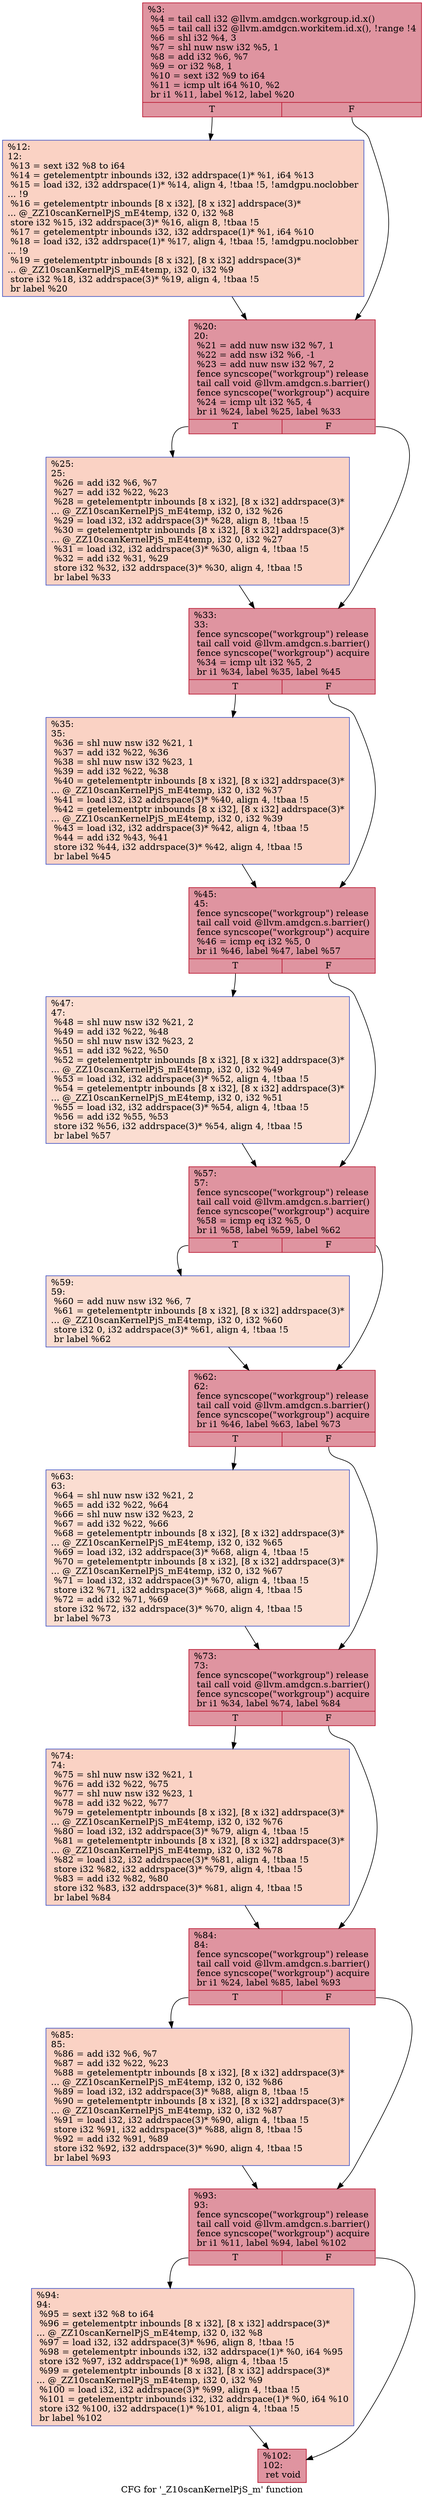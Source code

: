 digraph "CFG for '_Z10scanKernelPjS_m' function" {
	label="CFG for '_Z10scanKernelPjS_m' function";

	Node0x4bf95c0 [shape=record,color="#b70d28ff", style=filled, fillcolor="#b70d2870",label="{%3:\l  %4 = tail call i32 @llvm.amdgcn.workgroup.id.x()\l  %5 = tail call i32 @llvm.amdgcn.workitem.id.x(), !range !4\l  %6 = shl i32 %4, 3\l  %7 = shl nuw nsw i32 %5, 1\l  %8 = add i32 %6, %7\l  %9 = or i32 %8, 1\l  %10 = sext i32 %9 to i64\l  %11 = icmp ult i64 %10, %2\l  br i1 %11, label %12, label %20\l|{<s0>T|<s1>F}}"];
	Node0x4bf95c0:s0 -> Node0x4bf97a0;
	Node0x4bf95c0:s1 -> Node0x4bfafd0;
	Node0x4bf97a0 [shape=record,color="#3d50c3ff", style=filled, fillcolor="#f4987a70",label="{%12:\l12:                                               \l  %13 = sext i32 %8 to i64\l  %14 = getelementptr inbounds i32, i32 addrspace(1)* %1, i64 %13\l  %15 = load i32, i32 addrspace(1)* %14, align 4, !tbaa !5, !amdgpu.noclobber\l... !9\l  %16 = getelementptr inbounds [8 x i32], [8 x i32] addrspace(3)*\l... @_ZZ10scanKernelPjS_mE4temp, i32 0, i32 %8\l  store i32 %15, i32 addrspace(3)* %16, align 8, !tbaa !5\l  %17 = getelementptr inbounds i32, i32 addrspace(1)* %1, i64 %10\l  %18 = load i32, i32 addrspace(1)* %17, align 4, !tbaa !5, !amdgpu.noclobber\l... !9\l  %19 = getelementptr inbounds [8 x i32], [8 x i32] addrspace(3)*\l... @_ZZ10scanKernelPjS_mE4temp, i32 0, i32 %9\l  store i32 %18, i32 addrspace(3)* %19, align 4, !tbaa !5\l  br label %20\l}"];
	Node0x4bf97a0 -> Node0x4bfafd0;
	Node0x4bfafd0 [shape=record,color="#b70d28ff", style=filled, fillcolor="#b70d2870",label="{%20:\l20:                                               \l  %21 = add nuw nsw i32 %7, 1\l  %22 = add nsw i32 %6, -1\l  %23 = add nuw nsw i32 %7, 2\l  fence syncscope(\"workgroup\") release\l  tail call void @llvm.amdgcn.s.barrier()\l  fence syncscope(\"workgroup\") acquire\l  %24 = icmp ult i32 %5, 4\l  br i1 %24, label %25, label %33\l|{<s0>T|<s1>F}}"];
	Node0x4bfafd0:s0 -> Node0x4bfcc30;
	Node0x4bfafd0:s1 -> Node0x4bfcc80;
	Node0x4bfcc30 [shape=record,color="#3d50c3ff", style=filled, fillcolor="#f4987a70",label="{%25:\l25:                                               \l  %26 = add i32 %6, %7\l  %27 = add i32 %22, %23\l  %28 = getelementptr inbounds [8 x i32], [8 x i32] addrspace(3)*\l... @_ZZ10scanKernelPjS_mE4temp, i32 0, i32 %26\l  %29 = load i32, i32 addrspace(3)* %28, align 8, !tbaa !5\l  %30 = getelementptr inbounds [8 x i32], [8 x i32] addrspace(3)*\l... @_ZZ10scanKernelPjS_mE4temp, i32 0, i32 %27\l  %31 = load i32, i32 addrspace(3)* %30, align 4, !tbaa !5\l  %32 = add i32 %31, %29\l  store i32 %32, i32 addrspace(3)* %30, align 4, !tbaa !5\l  br label %33\l}"];
	Node0x4bfcc30 -> Node0x4bfcc80;
	Node0x4bfcc80 [shape=record,color="#b70d28ff", style=filled, fillcolor="#b70d2870",label="{%33:\l33:                                               \l  fence syncscope(\"workgroup\") release\l  tail call void @llvm.amdgcn.s.barrier()\l  fence syncscope(\"workgroup\") acquire\l  %34 = icmp ult i32 %5, 2\l  br i1 %34, label %35, label %45\l|{<s0>T|<s1>F}}"];
	Node0x4bfcc80:s0 -> Node0x4bfd620;
	Node0x4bfcc80:s1 -> Node0x4bfd670;
	Node0x4bfd620 [shape=record,color="#3d50c3ff", style=filled, fillcolor="#f4987a70",label="{%35:\l35:                                               \l  %36 = shl nuw nsw i32 %21, 1\l  %37 = add i32 %22, %36\l  %38 = shl nuw nsw i32 %23, 1\l  %39 = add i32 %22, %38\l  %40 = getelementptr inbounds [8 x i32], [8 x i32] addrspace(3)*\l... @_ZZ10scanKernelPjS_mE4temp, i32 0, i32 %37\l  %41 = load i32, i32 addrspace(3)* %40, align 4, !tbaa !5\l  %42 = getelementptr inbounds [8 x i32], [8 x i32] addrspace(3)*\l... @_ZZ10scanKernelPjS_mE4temp, i32 0, i32 %39\l  %43 = load i32, i32 addrspace(3)* %42, align 4, !tbaa !5\l  %44 = add i32 %43, %41\l  store i32 %44, i32 addrspace(3)* %42, align 4, !tbaa !5\l  br label %45\l}"];
	Node0x4bfd620 -> Node0x4bfd670;
	Node0x4bfd670 [shape=record,color="#b70d28ff", style=filled, fillcolor="#b70d2870",label="{%45:\l45:                                               \l  fence syncscope(\"workgroup\") release\l  tail call void @llvm.amdgcn.s.barrier()\l  fence syncscope(\"workgroup\") acquire\l  %46 = icmp eq i32 %5, 0\l  br i1 %46, label %47, label %57\l|{<s0>T|<s1>F}}"];
	Node0x4bfd670:s0 -> Node0x4bfdfa0;
	Node0x4bfd670:s1 -> Node0x4bfdff0;
	Node0x4bfdfa0 [shape=record,color="#3d50c3ff", style=filled, fillcolor="#f7b39670",label="{%47:\l47:                                               \l  %48 = shl nuw nsw i32 %21, 2\l  %49 = add i32 %22, %48\l  %50 = shl nuw nsw i32 %23, 2\l  %51 = add i32 %22, %50\l  %52 = getelementptr inbounds [8 x i32], [8 x i32] addrspace(3)*\l... @_ZZ10scanKernelPjS_mE4temp, i32 0, i32 %49\l  %53 = load i32, i32 addrspace(3)* %52, align 4, !tbaa !5\l  %54 = getelementptr inbounds [8 x i32], [8 x i32] addrspace(3)*\l... @_ZZ10scanKernelPjS_mE4temp, i32 0, i32 %51\l  %55 = load i32, i32 addrspace(3)* %54, align 4, !tbaa !5\l  %56 = add i32 %55, %53\l  store i32 %56, i32 addrspace(3)* %54, align 4, !tbaa !5\l  br label %57\l}"];
	Node0x4bfdfa0 -> Node0x4bfdff0;
	Node0x4bfdff0 [shape=record,color="#b70d28ff", style=filled, fillcolor="#b70d2870",label="{%57:\l57:                                               \l  fence syncscope(\"workgroup\") release\l  tail call void @llvm.amdgcn.s.barrier()\l  fence syncscope(\"workgroup\") acquire\l  %58 = icmp eq i32 %5, 0\l  br i1 %58, label %59, label %62\l|{<s0>T|<s1>F}}"];
	Node0x4bfdff0:s0 -> Node0x4bfe920;
	Node0x4bfdff0:s1 -> Node0x4bfe970;
	Node0x4bfe920 [shape=record,color="#3d50c3ff", style=filled, fillcolor="#f7b39670",label="{%59:\l59:                                               \l  %60 = add nuw nsw i32 %6, 7\l  %61 = getelementptr inbounds [8 x i32], [8 x i32] addrspace(3)*\l... @_ZZ10scanKernelPjS_mE4temp, i32 0, i32 %60\l  store i32 0, i32 addrspace(3)* %61, align 4, !tbaa !5\l  br label %62\l}"];
	Node0x4bfe920 -> Node0x4bfe970;
	Node0x4bfe970 [shape=record,color="#b70d28ff", style=filled, fillcolor="#b70d2870",label="{%62:\l62:                                               \l  fence syncscope(\"workgroup\") release\l  tail call void @llvm.amdgcn.s.barrier()\l  fence syncscope(\"workgroup\") acquire\l  br i1 %46, label %63, label %73\l|{<s0>T|<s1>F}}"];
	Node0x4bfe970:s0 -> Node0x4bfee60;
	Node0x4bfe970:s1 -> Node0x4bfeeb0;
	Node0x4bfee60 [shape=record,color="#3d50c3ff", style=filled, fillcolor="#f7b39670",label="{%63:\l63:                                               \l  %64 = shl nuw nsw i32 %21, 2\l  %65 = add i32 %22, %64\l  %66 = shl nuw nsw i32 %23, 2\l  %67 = add i32 %22, %66\l  %68 = getelementptr inbounds [8 x i32], [8 x i32] addrspace(3)*\l... @_ZZ10scanKernelPjS_mE4temp, i32 0, i32 %65\l  %69 = load i32, i32 addrspace(3)* %68, align 4, !tbaa !5\l  %70 = getelementptr inbounds [8 x i32], [8 x i32] addrspace(3)*\l... @_ZZ10scanKernelPjS_mE4temp, i32 0, i32 %67\l  %71 = load i32, i32 addrspace(3)* %70, align 4, !tbaa !5\l  store i32 %71, i32 addrspace(3)* %68, align 4, !tbaa !5\l  %72 = add i32 %71, %69\l  store i32 %72, i32 addrspace(3)* %70, align 4, !tbaa !5\l  br label %73\l}"];
	Node0x4bfee60 -> Node0x4bfeeb0;
	Node0x4bfeeb0 [shape=record,color="#b70d28ff", style=filled, fillcolor="#b70d2870",label="{%73:\l73:                                               \l  fence syncscope(\"workgroup\") release\l  tail call void @llvm.amdgcn.s.barrier()\l  fence syncscope(\"workgroup\") acquire\l  br i1 %34, label %74, label %84\l|{<s0>T|<s1>F}}"];
	Node0x4bfeeb0:s0 -> Node0x4bff9f0;
	Node0x4bfeeb0:s1 -> Node0x4bffa40;
	Node0x4bff9f0 [shape=record,color="#3d50c3ff", style=filled, fillcolor="#f4987a70",label="{%74:\l74:                                               \l  %75 = shl nuw nsw i32 %21, 1\l  %76 = add i32 %22, %75\l  %77 = shl nuw nsw i32 %23, 1\l  %78 = add i32 %22, %77\l  %79 = getelementptr inbounds [8 x i32], [8 x i32] addrspace(3)*\l... @_ZZ10scanKernelPjS_mE4temp, i32 0, i32 %76\l  %80 = load i32, i32 addrspace(3)* %79, align 4, !tbaa !5\l  %81 = getelementptr inbounds [8 x i32], [8 x i32] addrspace(3)*\l... @_ZZ10scanKernelPjS_mE4temp, i32 0, i32 %78\l  %82 = load i32, i32 addrspace(3)* %81, align 4, !tbaa !5\l  store i32 %82, i32 addrspace(3)* %79, align 4, !tbaa !5\l  %83 = add i32 %82, %80\l  store i32 %83, i32 addrspace(3)* %81, align 4, !tbaa !5\l  br label %84\l}"];
	Node0x4bff9f0 -> Node0x4bffa40;
	Node0x4bffa40 [shape=record,color="#b70d28ff", style=filled, fillcolor="#b70d2870",label="{%84:\l84:                                               \l  fence syncscope(\"workgroup\") release\l  tail call void @llvm.amdgcn.s.barrier()\l  fence syncscope(\"workgroup\") acquire\l  br i1 %24, label %85, label %93\l|{<s0>T|<s1>F}}"];
	Node0x4bffa40:s0 -> Node0x4c00370;
	Node0x4bffa40:s1 -> Node0x4c003c0;
	Node0x4c00370 [shape=record,color="#3d50c3ff", style=filled, fillcolor="#f4987a70",label="{%85:\l85:                                               \l  %86 = add i32 %6, %7\l  %87 = add i32 %22, %23\l  %88 = getelementptr inbounds [8 x i32], [8 x i32] addrspace(3)*\l... @_ZZ10scanKernelPjS_mE4temp, i32 0, i32 %86\l  %89 = load i32, i32 addrspace(3)* %88, align 8, !tbaa !5\l  %90 = getelementptr inbounds [8 x i32], [8 x i32] addrspace(3)*\l... @_ZZ10scanKernelPjS_mE4temp, i32 0, i32 %87\l  %91 = load i32, i32 addrspace(3)* %90, align 4, !tbaa !5\l  store i32 %91, i32 addrspace(3)* %88, align 8, !tbaa !5\l  %92 = add i32 %91, %89\l  store i32 %92, i32 addrspace(3)* %90, align 4, !tbaa !5\l  br label %93\l}"];
	Node0x4c00370 -> Node0x4c003c0;
	Node0x4c003c0 [shape=record,color="#b70d28ff", style=filled, fillcolor="#b70d2870",label="{%93:\l93:                                               \l  fence syncscope(\"workgroup\") release\l  tail call void @llvm.amdgcn.s.barrier()\l  fence syncscope(\"workgroup\") acquire\l  br i1 %11, label %94, label %102\l|{<s0>T|<s1>F}}"];
	Node0x4c003c0:s0 -> Node0x4c00bd0;
	Node0x4c003c0:s1 -> Node0x4c00c20;
	Node0x4c00bd0 [shape=record,color="#3d50c3ff", style=filled, fillcolor="#f4987a70",label="{%94:\l94:                                               \l  %95 = sext i32 %8 to i64\l  %96 = getelementptr inbounds [8 x i32], [8 x i32] addrspace(3)*\l... @_ZZ10scanKernelPjS_mE4temp, i32 0, i32 %8\l  %97 = load i32, i32 addrspace(3)* %96, align 8, !tbaa !5\l  %98 = getelementptr inbounds i32, i32 addrspace(1)* %0, i64 %95\l  store i32 %97, i32 addrspace(1)* %98, align 4, !tbaa !5\l  %99 = getelementptr inbounds [8 x i32], [8 x i32] addrspace(3)*\l... @_ZZ10scanKernelPjS_mE4temp, i32 0, i32 %9\l  %100 = load i32, i32 addrspace(3)* %99, align 4, !tbaa !5\l  %101 = getelementptr inbounds i32, i32 addrspace(1)* %0, i64 %10\l  store i32 %100, i32 addrspace(1)* %101, align 4, !tbaa !5\l  br label %102\l}"];
	Node0x4c00bd0 -> Node0x4c00c20;
	Node0x4c00c20 [shape=record,color="#b70d28ff", style=filled, fillcolor="#b70d2870",label="{%102:\l102:                                              \l  ret void\l}"];
}
